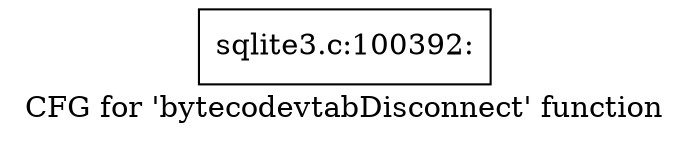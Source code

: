 digraph "CFG for 'bytecodevtabDisconnect' function" {
	label="CFG for 'bytecodevtabDisconnect' function";

	Node0x55c0fb80d4f0 [shape=record,label="{sqlite3.c:100392:}"];
}
